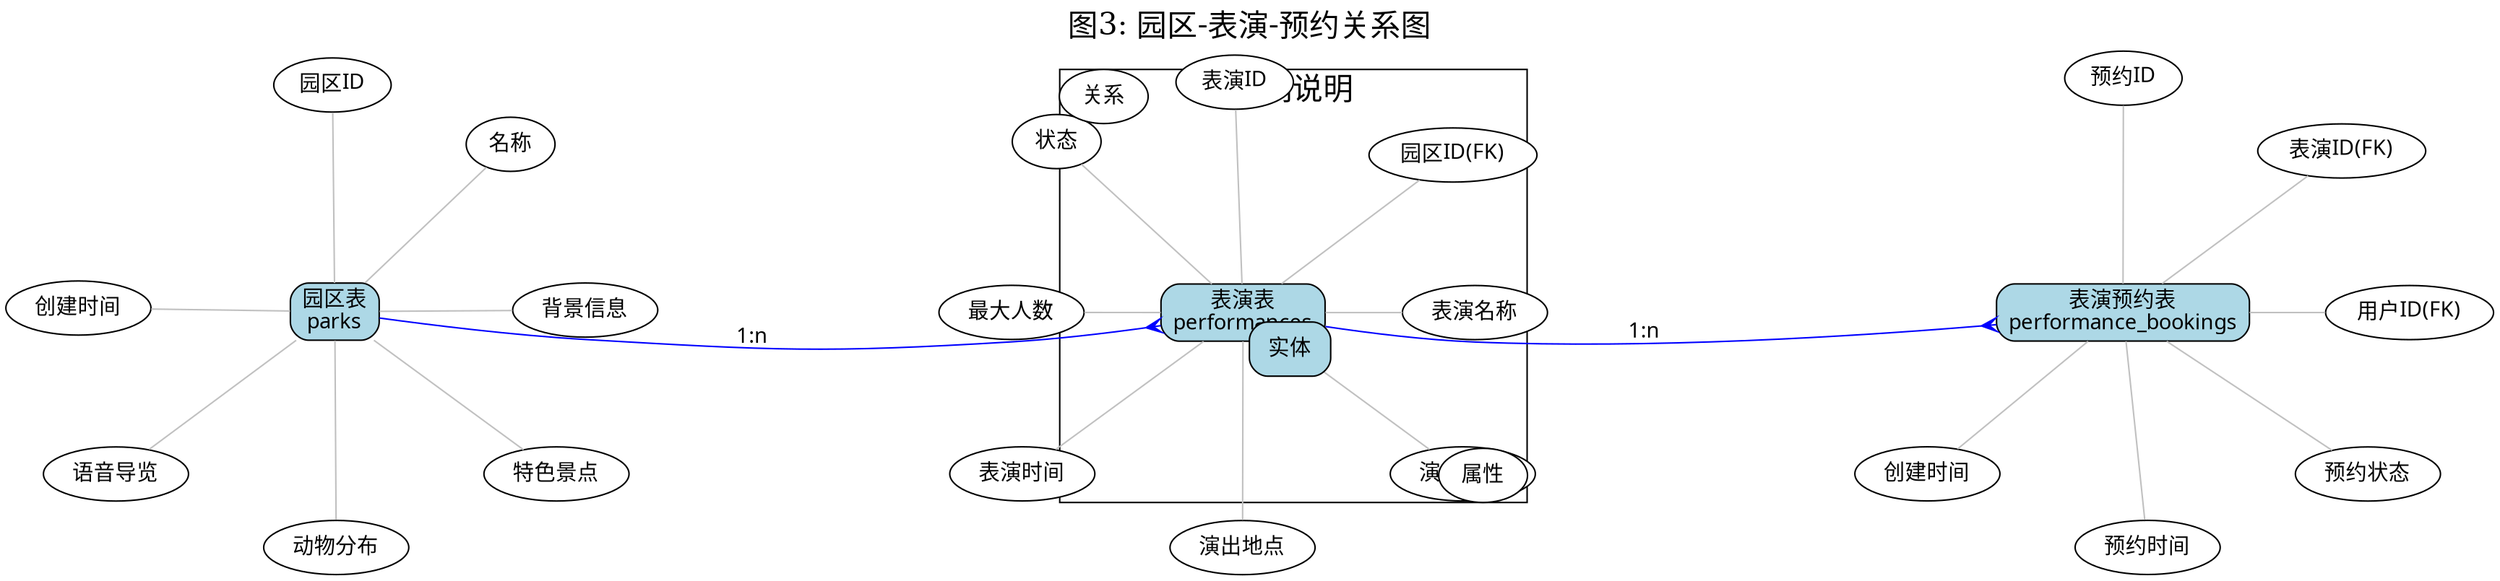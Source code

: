 digraph ER {
    // 图的全局设置
    rankdir=TB;
    splines=spline;
    node [fontname="Microsoft YaHei"];
    edge [fontname="Microsoft YaHei"];
    
    // 设置布局
    layout=neato;
    overlap=false;
    sep="+25,25";
    
    // 园区表及其属性
    node [shape=box, style="rounded,filled", fillcolor=lightblue];
    parks [label="园区表\nparks", pos="0,0!"];
    node [shape=ellipse, style="filled", fillcolor=white];
    park_id [label="园区ID", pos="0,2!"];
    park_name [label="名称", pos="1.5,1.5!"];
    park_background [label="背景信息", pos="2,0!"];
    park_features [label="特色景点", pos="1.5,-1.5!"];
    park_distribution [label="动物分布", pos="0,-2!"];
    park_guide [label="语音导览", pos="-1.5,-1.5!"];
    park_created [label="创建时间", pos="-2,0!"];

    // 表演表及其属性
    node [shape=box, style="rounded,filled", fillcolor=lightblue];
    performances [label="表演表\nperformances", pos="8,0!"];
    node [shape=ellipse, style="filled", fillcolor=white];
    perf_id [label="表演ID", pos="8,2!"];
    perf_park_id [label="园区ID(FK)", pos="9.5,1.5!"];
    perf_title [label="表演名称", pos="10,0!"];
    perf_duration [label="演出时长", pos="9.5,-1.5!"];
    perf_location [label="演出地点", pos="8,-2!"];
    perf_time [label="表演时间", pos="6.5,-1.5!"];
    perf_capacity [label="最大人数", pos="6,0!"];
    perf_status [label="状态", pos="6.5,1.5!"];

    // 表演预约表及其属性
    node [shape=box, style="rounded,filled", fillcolor=lightblue];
    performance_bookings [label="表演预约表\nperformance_bookings", pos="16,0!"];
    node [shape=ellipse, style="filled", fillcolor=white];
    booking_id [label="预约ID", pos="16,2!"];
    booking_perf_id [label="表演ID(FK)", pos="17.5,1.5!"];
    booking_user_id [label="用户ID(FK)", pos="18,0!"];
    booking_status [label="预约状态", pos="17.5,-1.5!"];
    booking_time [label="预约时间", pos="16,-2!"];
    booking_created [label="创建时间", pos="14.5,-1.5!"];

    // 连接实体和属性
    edge [dir=none, color=gray];
    
    // 园区表的属性连接
    parks -> {park_id park_name park_background park_features 
              park_distribution park_guide park_created};
              
    // 表演表的属性连接
    performances -> {perf_id perf_park_id perf_title perf_duration 
                    perf_location perf_time perf_capacity perf_status};
                    
    // 表演预约表的属性连接
    performance_bookings -> {booking_id booking_perf_id booking_user_id 
                           booking_status booking_time booking_created};

    // 实体间的关系（外键）
    edge [dir=both, arrowhead=crow, arrowtail=none, color=blue, constraint=false];
    parks -> performances [label="1:n"];
    performances -> performance_bookings [label="1:n"];

    // 标题
    label = "图3: 园区-表演-预约关系图"
    labelloc = "t"
    fontsize = 20

    // 图例
    subgraph cluster_legend {
        label="图例说明";
        node [shape=box, style="rounded,filled", fillcolor=lightblue];
        legend_entity [label="实体"];
        node [shape=ellipse, style="filled", fillcolor=white];
        legend_attribute [label="属性"];
        edge [dir=both, arrowhead=crow, arrowtail=none, color=blue];
        legend_relation [label="关系"];
    }
} 